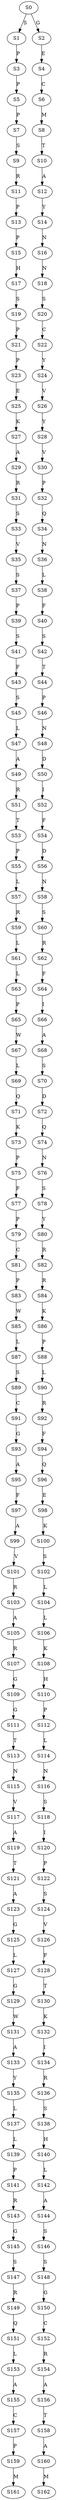 strict digraph  {
	S0 -> S1 [ label = S ];
	S0 -> S2 [ label = G ];
	S1 -> S3 [ label = P ];
	S2 -> S4 [ label = E ];
	S3 -> S5 [ label = P ];
	S4 -> S6 [ label = C ];
	S5 -> S7 [ label = P ];
	S6 -> S8 [ label = M ];
	S7 -> S9 [ label = S ];
	S8 -> S10 [ label = T ];
	S9 -> S11 [ label = R ];
	S10 -> S12 [ label = A ];
	S11 -> S13 [ label = P ];
	S12 -> S14 [ label = Y ];
	S13 -> S15 [ label = P ];
	S14 -> S16 [ label = N ];
	S15 -> S17 [ label = H ];
	S16 -> S18 [ label = N ];
	S17 -> S19 [ label = S ];
	S18 -> S20 [ label = S ];
	S19 -> S21 [ label = P ];
	S20 -> S22 [ label = C ];
	S21 -> S23 [ label = P ];
	S22 -> S24 [ label = Y ];
	S23 -> S25 [ label = E ];
	S24 -> S26 [ label = V ];
	S25 -> S27 [ label = K ];
	S26 -> S28 [ label = Y ];
	S27 -> S29 [ label = A ];
	S28 -> S30 [ label = V ];
	S29 -> S31 [ label = R ];
	S30 -> S32 [ label = P ];
	S31 -> S33 [ label = S ];
	S32 -> S34 [ label = Q ];
	S33 -> S35 [ label = V ];
	S34 -> S36 [ label = N ];
	S35 -> S37 [ label = S ];
	S36 -> S38 [ label = L ];
	S37 -> S39 [ label = P ];
	S38 -> S40 [ label = F ];
	S39 -> S41 [ label = S ];
	S40 -> S42 [ label = S ];
	S41 -> S43 [ label = F ];
	S42 -> S44 [ label = T ];
	S43 -> S45 [ label = S ];
	S44 -> S46 [ label = P ];
	S45 -> S47 [ label = L ];
	S46 -> S48 [ label = N ];
	S47 -> S49 [ label = A ];
	S48 -> S50 [ label = D ];
	S49 -> S51 [ label = R ];
	S50 -> S52 [ label = I ];
	S51 -> S53 [ label = T ];
	S52 -> S54 [ label = F ];
	S53 -> S55 [ label = P ];
	S54 -> S56 [ label = D ];
	S55 -> S57 [ label = L ];
	S56 -> S58 [ label = N ];
	S57 -> S59 [ label = R ];
	S58 -> S60 [ label = S ];
	S59 -> S61 [ label = L ];
	S60 -> S62 [ label = R ];
	S61 -> S63 [ label = L ];
	S62 -> S64 [ label = F ];
	S63 -> S65 [ label = P ];
	S64 -> S66 [ label = I ];
	S65 -> S67 [ label = W ];
	S66 -> S68 [ label = A ];
	S67 -> S69 [ label = L ];
	S68 -> S70 [ label = S ];
	S69 -> S71 [ label = Q ];
	S70 -> S72 [ label = D ];
	S71 -> S73 [ label = K ];
	S72 -> S74 [ label = Q ];
	S73 -> S75 [ label = P ];
	S74 -> S76 [ label = N ];
	S75 -> S77 [ label = F ];
	S76 -> S78 [ label = S ];
	S77 -> S79 [ label = P ];
	S78 -> S80 [ label = Y ];
	S79 -> S81 [ label = C ];
	S80 -> S82 [ label = R ];
	S81 -> S83 [ label = P ];
	S82 -> S84 [ label = R ];
	S83 -> S85 [ label = W ];
	S84 -> S86 [ label = K ];
	S85 -> S87 [ label = L ];
	S86 -> S88 [ label = P ];
	S87 -> S89 [ label = S ];
	S88 -> S90 [ label = L ];
	S89 -> S91 [ label = C ];
	S90 -> S92 [ label = R ];
	S91 -> S93 [ label = G ];
	S92 -> S94 [ label = F ];
	S93 -> S95 [ label = A ];
	S94 -> S96 [ label = Q ];
	S95 -> S97 [ label = F ];
	S96 -> S98 [ label = E ];
	S97 -> S99 [ label = A ];
	S98 -> S100 [ label = K ];
	S99 -> S101 [ label = V ];
	S100 -> S102 [ label = S ];
	S101 -> S103 [ label = R ];
	S102 -> S104 [ label = L ];
	S103 -> S105 [ label = A ];
	S104 -> S106 [ label = L ];
	S105 -> S107 [ label = R ];
	S106 -> S108 [ label = K ];
	S107 -> S109 [ label = G ];
	S108 -> S110 [ label = H ];
	S109 -> S111 [ label = G ];
	S110 -> S112 [ label = P ];
	S111 -> S113 [ label = T ];
	S112 -> S114 [ label = L ];
	S113 -> S115 [ label = N ];
	S114 -> S116 [ label = N ];
	S115 -> S117 [ label = V ];
	S116 -> S118 [ label = S ];
	S117 -> S119 [ label = A ];
	S118 -> S120 [ label = I ];
	S119 -> S121 [ label = T ];
	S120 -> S122 [ label = P ];
	S121 -> S123 [ label = A ];
	S122 -> S124 [ label = S ];
	S123 -> S125 [ label = G ];
	S124 -> S126 [ label = V ];
	S125 -> S127 [ label = L ];
	S126 -> S128 [ label = F ];
	S127 -> S129 [ label = G ];
	S128 -> S130 [ label = T ];
	S129 -> S131 [ label = W ];
	S130 -> S132 [ label = K ];
	S131 -> S133 [ label = A ];
	S132 -> S134 [ label = I ];
	S133 -> S135 [ label = Y ];
	S134 -> S136 [ label = R ];
	S135 -> S137 [ label = L ];
	S136 -> S138 [ label = S ];
	S137 -> S139 [ label = L ];
	S138 -> S140 [ label = H ];
	S139 -> S141 [ label = P ];
	S140 -> S142 [ label = L ];
	S141 -> S143 [ label = R ];
	S142 -> S144 [ label = A ];
	S143 -> S145 [ label = G ];
	S144 -> S146 [ label = S ];
	S145 -> S147 [ label = S ];
	S146 -> S148 [ label = S ];
	S147 -> S149 [ label = R ];
	S148 -> S150 [ label = G ];
	S149 -> S151 [ label = Q ];
	S150 -> S152 [ label = C ];
	S151 -> S153 [ label = L ];
	S152 -> S154 [ label = R ];
	S153 -> S155 [ label = A ];
	S154 -> S156 [ label = A ];
	S155 -> S157 [ label = C ];
	S156 -> S158 [ label = T ];
	S157 -> S159 [ label = P ];
	S158 -> S160 [ label = A ];
	S159 -> S161 [ label = M ];
	S160 -> S162 [ label = M ];
}
